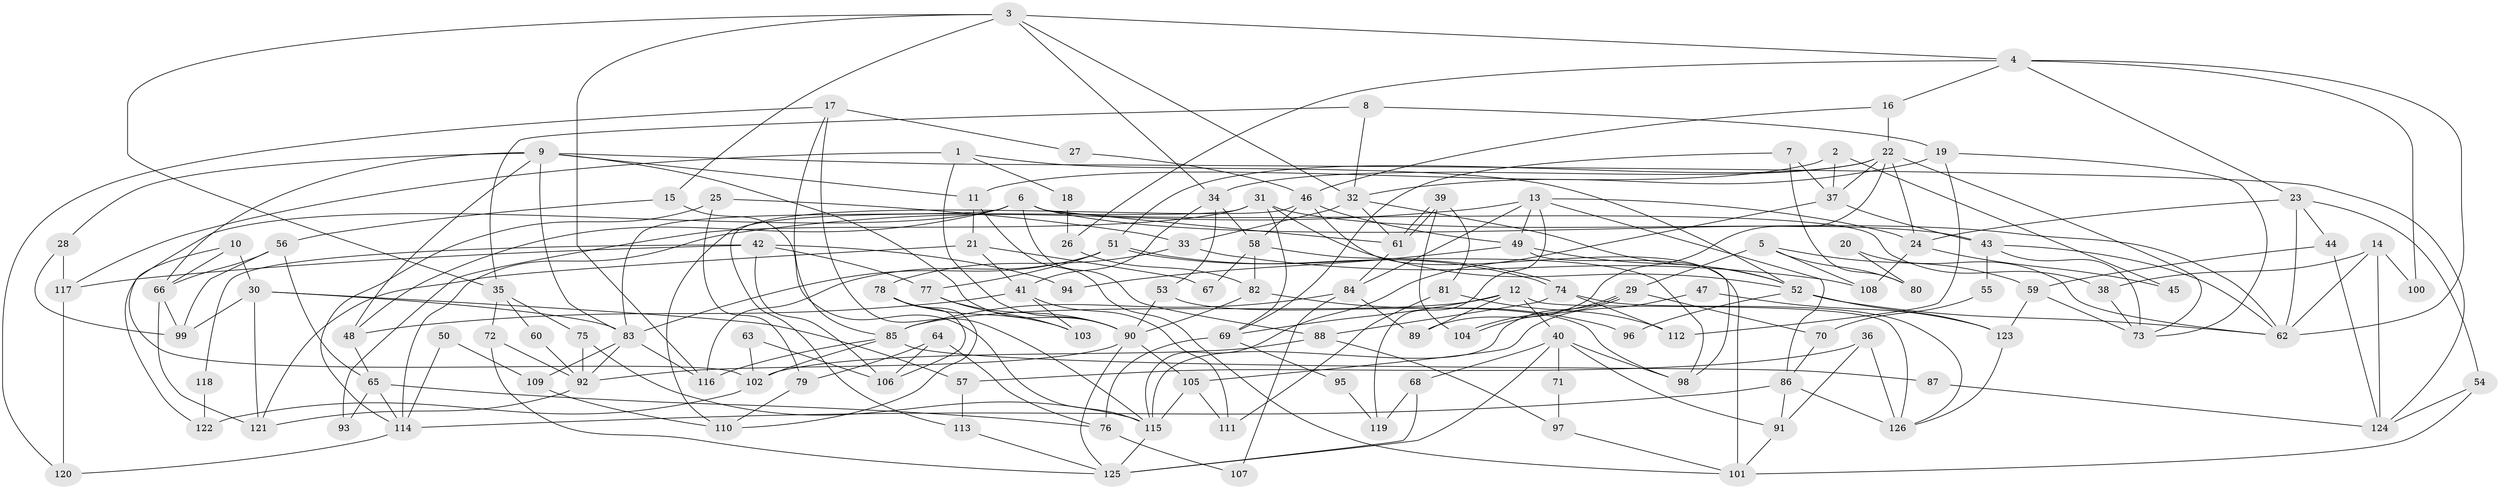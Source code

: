 // coarse degree distribution, {4: 0.1686746987951807, 5: 0.1566265060240964, 10: 0.024096385542168676, 6: 0.08433734939759036, 9: 0.04819277108433735, 3: 0.21686746987951808, 8: 0.0963855421686747, 2: 0.12048192771084337, 7: 0.08433734939759036}
// Generated by graph-tools (version 1.1) at 2025/24/03/03/25 07:24:01]
// undirected, 126 vertices, 252 edges
graph export_dot {
graph [start="1"]
  node [color=gray90,style=filled];
  1;
  2;
  3;
  4;
  5;
  6;
  7;
  8;
  9;
  10;
  11;
  12;
  13;
  14;
  15;
  16;
  17;
  18;
  19;
  20;
  21;
  22;
  23;
  24;
  25;
  26;
  27;
  28;
  29;
  30;
  31;
  32;
  33;
  34;
  35;
  36;
  37;
  38;
  39;
  40;
  41;
  42;
  43;
  44;
  45;
  46;
  47;
  48;
  49;
  50;
  51;
  52;
  53;
  54;
  55;
  56;
  57;
  58;
  59;
  60;
  61;
  62;
  63;
  64;
  65;
  66;
  67;
  68;
  69;
  70;
  71;
  72;
  73;
  74;
  75;
  76;
  77;
  78;
  79;
  80;
  81;
  82;
  83;
  84;
  85;
  86;
  87;
  88;
  89;
  90;
  91;
  92;
  93;
  94;
  95;
  96;
  97;
  98;
  99;
  100;
  101;
  102;
  103;
  104;
  105;
  106;
  107;
  108;
  109;
  110;
  111;
  112;
  113;
  114;
  115;
  116;
  117;
  118;
  119;
  120;
  121;
  122;
  123;
  124;
  125;
  126;
  1 -- 52;
  1 -- 90;
  1 -- 18;
  1 -- 117;
  2 -- 11;
  2 -- 37;
  2 -- 45;
  3 -- 116;
  3 -- 32;
  3 -- 4;
  3 -- 15;
  3 -- 34;
  3 -- 35;
  4 -- 62;
  4 -- 16;
  4 -- 23;
  4 -- 26;
  4 -- 100;
  5 -- 59;
  5 -- 29;
  5 -- 80;
  5 -- 108;
  6 -- 88;
  6 -- 62;
  6 -- 38;
  6 -- 48;
  6 -- 61;
  6 -- 83;
  6 -- 102;
  7 -- 69;
  7 -- 37;
  7 -- 80;
  8 -- 32;
  8 -- 35;
  8 -- 19;
  9 -- 66;
  9 -- 90;
  9 -- 11;
  9 -- 28;
  9 -- 48;
  9 -- 83;
  9 -- 124;
  10 -- 66;
  10 -- 30;
  10 -- 122;
  11 -- 21;
  11 -- 101;
  12 -- 89;
  12 -- 126;
  12 -- 40;
  12 -- 69;
  12 -- 85;
  13 -- 49;
  13 -- 84;
  13 -- 24;
  13 -- 86;
  13 -- 114;
  13 -- 119;
  14 -- 38;
  14 -- 124;
  14 -- 62;
  14 -- 100;
  15 -- 56;
  15 -- 115;
  16 -- 22;
  16 -- 46;
  17 -- 115;
  17 -- 85;
  17 -- 27;
  17 -- 120;
  18 -- 26;
  19 -- 32;
  19 -- 73;
  19 -- 112;
  20 -- 80;
  20 -- 62;
  21 -- 41;
  21 -- 121;
  21 -- 67;
  22 -- 51;
  22 -- 24;
  22 -- 34;
  22 -- 37;
  22 -- 73;
  22 -- 89;
  23 -- 62;
  23 -- 24;
  23 -- 44;
  23 -- 54;
  24 -- 45;
  24 -- 108;
  25 -- 114;
  25 -- 33;
  25 -- 79;
  26 -- 82;
  27 -- 46;
  28 -- 117;
  28 -- 99;
  29 -- 104;
  29 -- 104;
  29 -- 115;
  29 -- 70;
  30 -- 121;
  30 -- 83;
  30 -- 57;
  30 -- 99;
  31 -- 43;
  31 -- 69;
  31 -- 52;
  31 -- 93;
  31 -- 110;
  32 -- 61;
  32 -- 52;
  32 -- 33;
  33 -- 108;
  33 -- 78;
  34 -- 41;
  34 -- 53;
  34 -- 58;
  35 -- 72;
  35 -- 60;
  35 -- 75;
  36 -- 57;
  36 -- 91;
  36 -- 126;
  37 -- 43;
  37 -- 115;
  38 -- 73;
  39 -- 61;
  39 -- 61;
  39 -- 81;
  39 -- 104;
  40 -- 125;
  40 -- 68;
  40 -- 71;
  40 -- 91;
  40 -- 98;
  41 -- 48;
  41 -- 103;
  41 -- 111;
  42 -- 117;
  42 -- 77;
  42 -- 94;
  42 -- 106;
  42 -- 118;
  43 -- 73;
  43 -- 62;
  43 -- 55;
  44 -- 124;
  44 -- 59;
  46 -- 58;
  46 -- 49;
  46 -- 101;
  46 -- 113;
  47 -- 123;
  47 -- 105;
  48 -- 65;
  49 -- 52;
  49 -- 94;
  49 -- 98;
  50 -- 114;
  50 -- 109;
  51 -- 83;
  51 -- 74;
  51 -- 74;
  51 -- 77;
  51 -- 116;
  52 -- 123;
  52 -- 62;
  52 -- 96;
  53 -- 98;
  53 -- 90;
  54 -- 101;
  54 -- 124;
  55 -- 70;
  56 -- 65;
  56 -- 99;
  56 -- 66;
  57 -- 113;
  58 -- 98;
  58 -- 67;
  58 -- 82;
  59 -- 73;
  59 -- 123;
  60 -- 92;
  61 -- 84;
  63 -- 106;
  63 -- 102;
  64 -- 79;
  64 -- 106;
  64 -- 76;
  65 -- 114;
  65 -- 76;
  65 -- 93;
  66 -- 99;
  66 -- 121;
  68 -- 125;
  68 -- 119;
  69 -- 76;
  69 -- 95;
  70 -- 86;
  71 -- 97;
  72 -- 92;
  72 -- 125;
  74 -- 126;
  74 -- 88;
  74 -- 112;
  75 -- 115;
  75 -- 92;
  76 -- 107;
  77 -- 90;
  77 -- 103;
  78 -- 103;
  78 -- 106;
  78 -- 110;
  79 -- 110;
  81 -- 112;
  81 -- 111;
  82 -- 90;
  82 -- 96;
  83 -- 92;
  83 -- 109;
  83 -- 116;
  84 -- 85;
  84 -- 89;
  84 -- 107;
  85 -- 116;
  85 -- 87;
  85 -- 102;
  86 -- 91;
  86 -- 114;
  86 -- 126;
  87 -- 124;
  88 -- 102;
  88 -- 97;
  90 -- 92;
  90 -- 105;
  90 -- 125;
  91 -- 101;
  92 -- 121;
  95 -- 119;
  97 -- 101;
  102 -- 122;
  105 -- 115;
  105 -- 111;
  109 -- 110;
  113 -- 125;
  114 -- 120;
  115 -- 125;
  117 -- 120;
  118 -- 122;
  123 -- 126;
}
